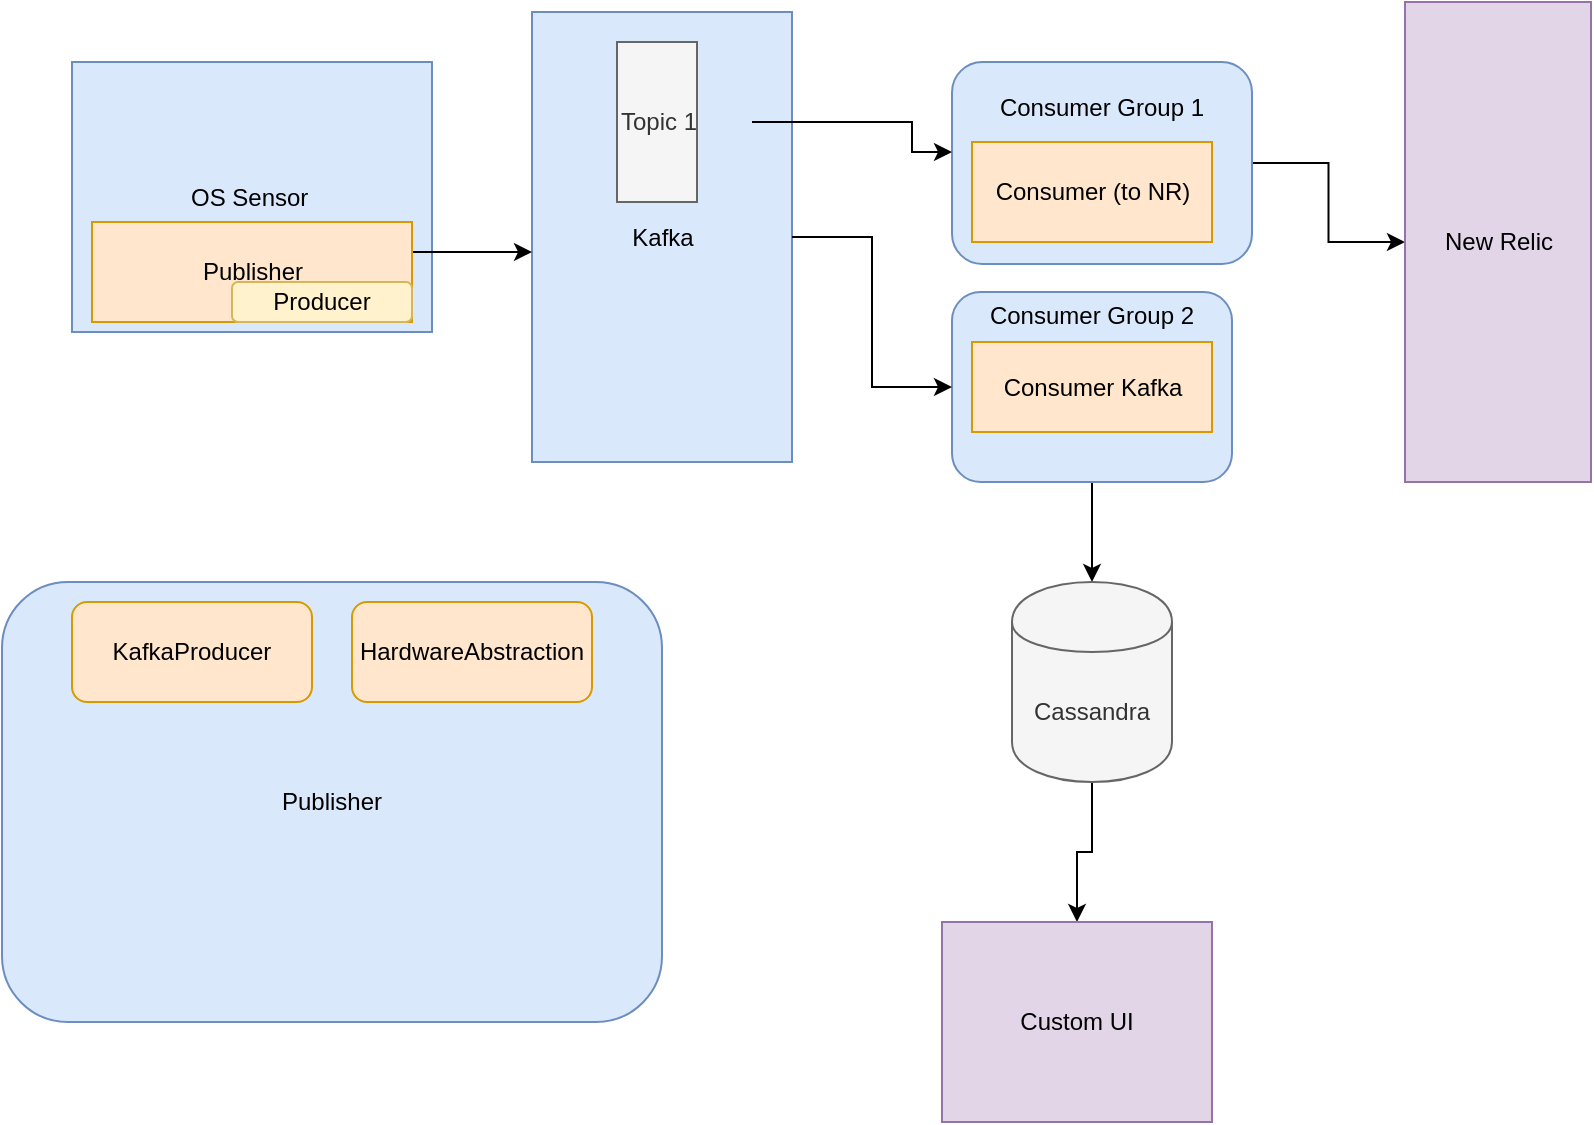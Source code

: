 <mxfile version="10.7.7" type="device"><diagram id="WVKcFU_xbKyfzEtExHKm" name="Page-1"><mxGraphModel dx="1158" dy="717" grid="1" gridSize="10" guides="1" tooltips="1" connect="1" arrows="1" fold="1" page="1" pageScale="1" pageWidth="850" pageHeight="1100" math="0" shadow="0"><root><mxCell id="0"/><mxCell id="1" parent="0"/><mxCell id="VSJxrJWnqAMUr9enBmj8-8" value="" style="edgeStyle=orthogonalEdgeStyle;rounded=0;orthogonalLoop=1;jettySize=auto;html=1;" edge="1" parent="1" source="VSJxrJWnqAMUr9enBmj8-5" target="nqrnZLH3RFEj9SgKo1-B-21"><mxGeometry relative="1" as="geometry"/></mxCell><mxCell id="VSJxrJWnqAMUr9enBmj8-5" value="Consumer Group 2&lt;br&gt;&lt;br&gt;&lt;br&gt;&lt;br&gt;&lt;br&gt;&lt;br&gt;" style="rounded=1;whiteSpace=wrap;html=1;fillColor=#dae8fc;strokeColor=#6c8ebf;" vertex="1" parent="1"><mxGeometry x="490" y="195" width="140" height="95" as="geometry"/></mxCell><mxCell id="VSJxrJWnqAMUr9enBmj8-7" value="" style="edgeStyle=orthogonalEdgeStyle;rounded=0;orthogonalLoop=1;jettySize=auto;html=1;" edge="1" parent="1" source="VSJxrJWnqAMUr9enBmj8-4" target="nqrnZLH3RFEj9SgKo1-B-14"><mxGeometry relative="1" as="geometry"/></mxCell><mxCell id="VSJxrJWnqAMUr9enBmj8-4" value="Consumer Group 1&lt;br&gt;&lt;br&gt;&lt;br&gt;&lt;br&gt;&lt;br&gt;" style="rounded=1;whiteSpace=wrap;html=1;fillColor=#dae8fc;strokeColor=#6c8ebf;" vertex="1" parent="1"><mxGeometry x="490" y="80" width="150" height="101" as="geometry"/></mxCell><mxCell id="nqrnZLH3RFEj9SgKo1-B-2" value="OS Sensor&amp;nbsp;" style="html=1;dashed=0;whitespace=wrap;fillColor=#dae8fc;strokeColor=#6c8ebf;" parent="1" vertex="1"><mxGeometry x="50" y="80" width="180" height="135" as="geometry"/></mxCell><mxCell id="nqrnZLH3RFEj9SgKo1-B-4" value="Kafka" style="html=1;dashed=0;whitespace=wrap;fillColor=#dae8fc;strokeColor=#6c8ebf;" parent="1" vertex="1"><mxGeometry x="280" y="55" width="130" height="225" as="geometry"/></mxCell><mxCell id="nqrnZLH3RFEj9SgKo1-B-5" value="Topic 1" style="html=1;dashed=0;whitespace=wrap;direction=west;fillColor=#f5f5f5;strokeColor=#666666;fontColor=#333333;" parent="1" vertex="1"><mxGeometry x="322.5" y="70" width="40" height="80" as="geometry"/></mxCell><mxCell id="nqrnZLH3RFEj9SgKo1-B-9" value="" style="edgeStyle=orthogonalEdgeStyle;rounded=0;orthogonalLoop=1;jettySize=auto;html=1;exitX=1;exitY=0.5;exitDx=0;exitDy=0;" parent="1" source="nqrnZLH3RFEj9SgKo1-B-6" edge="1"><mxGeometry relative="1" as="geometry"><mxPoint x="280" y="175" as="targetPoint"/><Array as="points"><mxPoint x="260" y="175"/><mxPoint x="260" y="175"/></Array></mxGeometry></mxCell><mxCell id="nqrnZLH3RFEj9SgKo1-B-6" value="Publisher" style="html=1;dashed=0;whitespace=wrap;fillColor=#ffe6cc;strokeColor=#d79b00;" parent="1" vertex="1"><mxGeometry x="60" y="160" width="160" height="50" as="geometry"/></mxCell><mxCell id="nqrnZLH3RFEj9SgKo1-B-11" value="Consumer (to NR)" style="html=1;dashed=0;whitespace=wrap;fillColor=#ffe6cc;strokeColor=#d79b00;" parent="1" vertex="1"><mxGeometry x="500" y="120" width="120" height="50" as="geometry"/></mxCell><mxCell id="nqrnZLH3RFEj9SgKo1-B-13" value="Consumer Kafka" style="html=1;dashed=0;whitespace=wrap;fillColor=#ffe6cc;strokeColor=#d79b00;" parent="1" vertex="1"><mxGeometry x="500" y="220" width="120" height="45" as="geometry"/></mxCell><mxCell id="nqrnZLH3RFEj9SgKo1-B-14" value="New Relic" style="html=1;dashed=0;whitespace=wrap;fillColor=#e1d5e7;strokeColor=#9673a6;" parent="1" vertex="1"><mxGeometry x="716.5" y="50" width="93" height="240" as="geometry"/></mxCell><mxCell id="nqrnZLH3RFEj9SgKo1-B-16" value="" style="edgeStyle=orthogonalEdgeStyle;rounded=0;orthogonalLoop=1;jettySize=auto;html=1;" parent="1" edge="1"><mxGeometry relative="1" as="geometry"><mxPoint x="390" y="110" as="sourcePoint"/><mxPoint x="490" y="125" as="targetPoint"/><Array as="points"><mxPoint x="470" y="110"/><mxPoint x="470" y="125"/></Array></mxGeometry></mxCell><mxCell id="VSJxrJWnqAMUr9enBmj8-10" value="" style="edgeStyle=orthogonalEdgeStyle;rounded=0;orthogonalLoop=1;jettySize=auto;html=1;" edge="1" parent="1" source="nqrnZLH3RFEj9SgKo1-B-21" target="VSJxrJWnqAMUr9enBmj8-9"><mxGeometry relative="1" as="geometry"/></mxCell><mxCell id="nqrnZLH3RFEj9SgKo1-B-21" value="Cassandra" style="shape=cylinder;whiteSpace=wrap;html=1;boundedLbl=1;backgroundOutline=1;fillColor=#f5f5f5;strokeColor=#666666;fontColor=#333333;" parent="1" vertex="1"><mxGeometry x="520" y="340" width="80" height="100" as="geometry"/></mxCell><mxCell id="jsqJ7tjeF3kzWZ9T8c3m-2" value="Publisher" style="rounded=1;whiteSpace=wrap;html=1;fillColor=#dae8fc;strokeColor=#6c8ebf;" parent="1" vertex="1"><mxGeometry x="15" y="340" width="330" height="220" as="geometry"/></mxCell><mxCell id="jsqJ7tjeF3kzWZ9T8c3m-4" value="KafkaProducer" style="rounded=1;whiteSpace=wrap;html=1;fillColor=#ffe6cc;strokeColor=#d79b00;" parent="1" vertex="1"><mxGeometry x="50" y="350" width="120" height="50" as="geometry"/></mxCell><mxCell id="jsqJ7tjeF3kzWZ9T8c3m-6" value="HardwareAbstraction" style="rounded=1;whiteSpace=wrap;html=1;fillColor=#ffe6cc;strokeColor=#d79b00;" parent="1" vertex="1"><mxGeometry x="190" y="350" width="120" height="50" as="geometry"/></mxCell><mxCell id="VSJxrJWnqAMUr9enBmj8-2" value="Producer" style="rounded=1;whiteSpace=wrap;html=1;fillColor=#fff2cc;strokeColor=#d6b656;rotation=0;direction=west;" vertex="1" parent="1"><mxGeometry x="130" y="190" width="90" height="20" as="geometry"/></mxCell><mxCell id="VSJxrJWnqAMUr9enBmj8-6" value="" style="edgeStyle=orthogonalEdgeStyle;rounded=0;orthogonalLoop=1;jettySize=auto;html=1;" edge="1" parent="1" source="nqrnZLH3RFEj9SgKo1-B-4" target="VSJxrJWnqAMUr9enBmj8-5"><mxGeometry relative="1" as="geometry"><Array as="points"/><mxPoint x="390" y="175" as="sourcePoint"/><mxPoint x="550" y="210" as="targetPoint"/></mxGeometry></mxCell><mxCell id="VSJxrJWnqAMUr9enBmj8-9" value="Custom UI" style="rounded=0;whiteSpace=wrap;html=1;fillColor=#e1d5e7;strokeColor=#9673a6;" vertex="1" parent="1"><mxGeometry x="485" y="510" width="135" height="100" as="geometry"/></mxCell></root></mxGraphModel></diagram></mxfile>